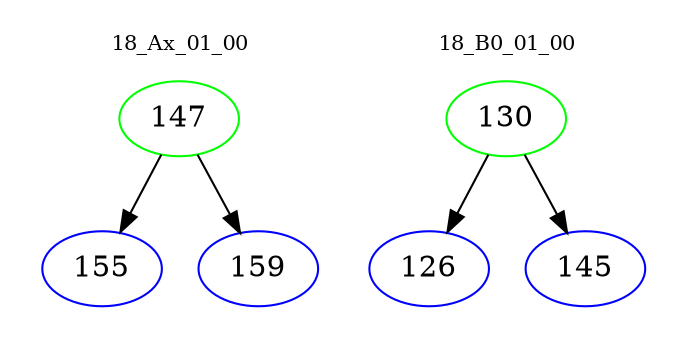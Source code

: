 digraph{
subgraph cluster_0 {
color = white
label = "18_Ax_01_00";
fontsize=10;
T0_147 [label="147", color="green"]
T0_147 -> T0_155 [color="black"]
T0_155 [label="155", color="blue"]
T0_147 -> T0_159 [color="black"]
T0_159 [label="159", color="blue"]
}
subgraph cluster_1 {
color = white
label = "18_B0_01_00";
fontsize=10;
T1_130 [label="130", color="green"]
T1_130 -> T1_126 [color="black"]
T1_126 [label="126", color="blue"]
T1_130 -> T1_145 [color="black"]
T1_145 [label="145", color="blue"]
}
}
